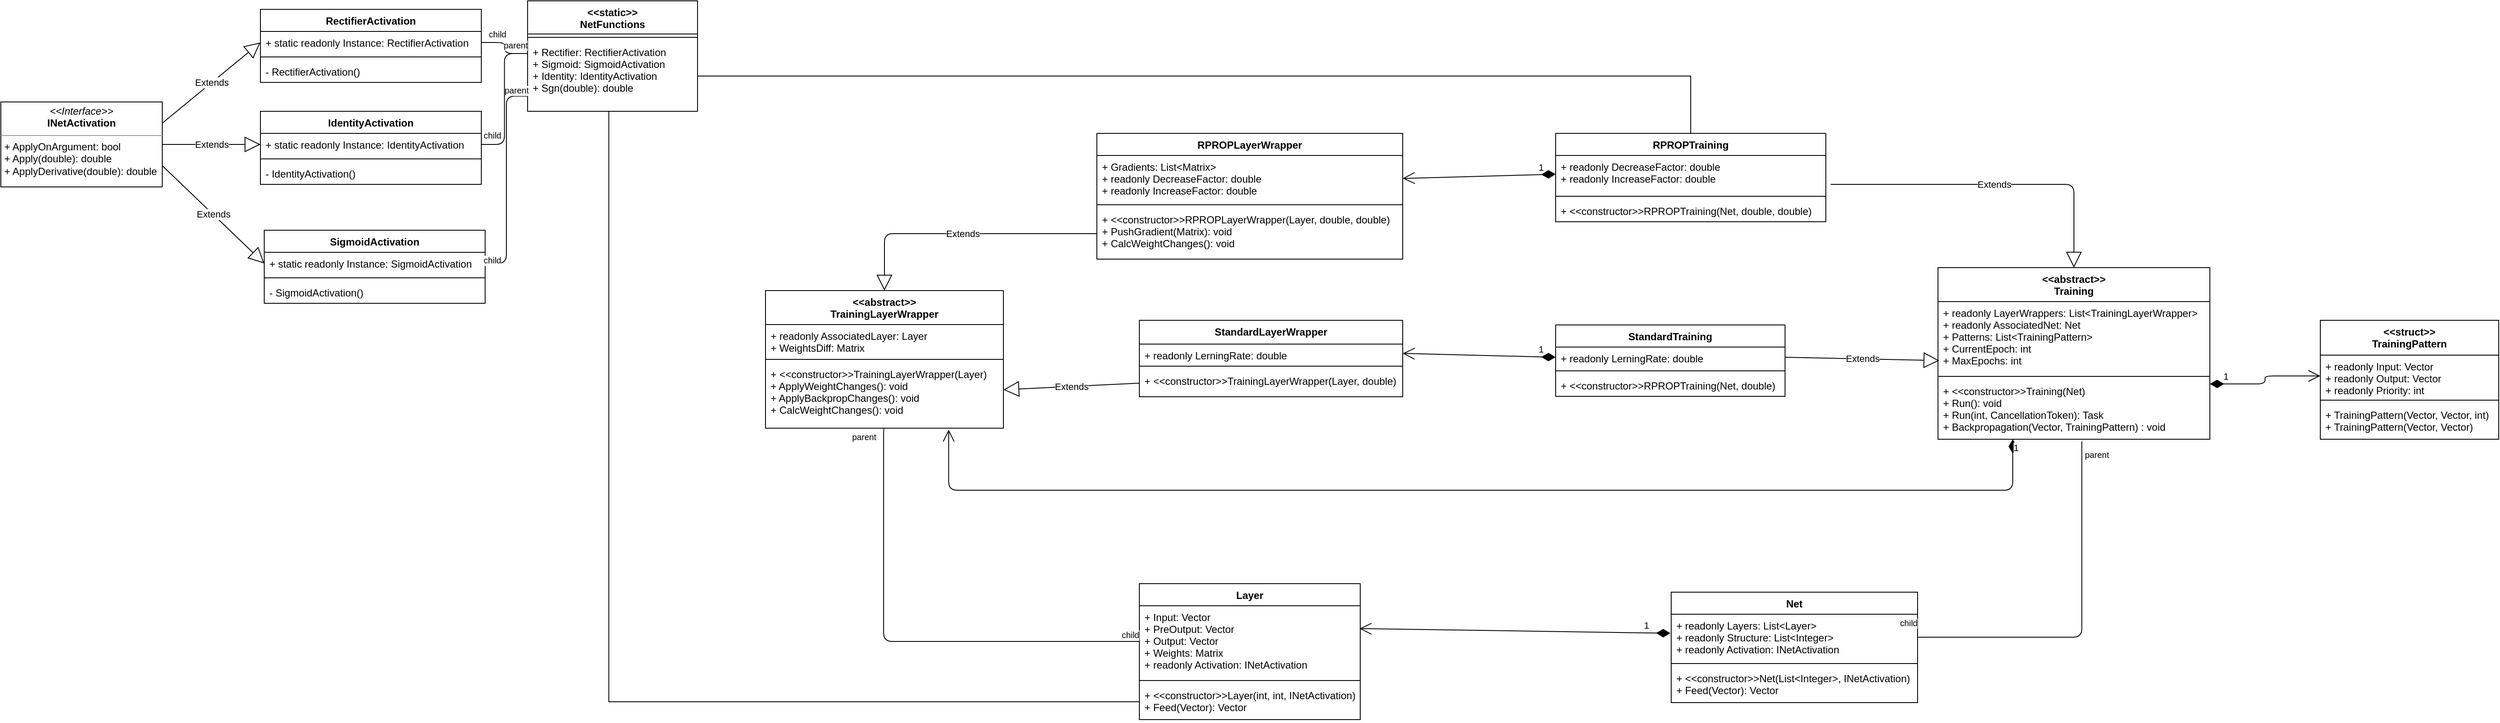 <mxfile version="12.4.2" type="device" pages="1"><diagram id="gaZYu4Hf3uu8DKzVPbuM" name="Page-1"><mxGraphModel dx="2422" dy="483" grid="1" gridSize="10" guides="1" tooltips="1" connect="1" arrows="1" fold="1" page="1" pageScale="1" pageWidth="827" pageHeight="1169" math="0" shadow="0"><root><mxCell id="0"/><mxCell id="1" parent="0"/><mxCell id="vXq7QeVqDX72mNbX5AfL-1" value="Layer" style="swimlane;fontStyle=1;align=center;verticalAlign=top;childLayout=stackLayout;horizontal=1;startSize=26;horizontalStack=0;resizeParent=1;resizeParentMax=0;resizeLast=0;collapsible=1;marginBottom=0;" parent="1" vertex="1"><mxGeometry x="-90" y="740" width="260" height="160" as="geometry"/></mxCell><mxCell id="vXq7QeVqDX72mNbX5AfL-2" value="+ Input: Vector&#10;+ PreOutput: Vector&#10;+ Output: Vector&#10;+ Weights: Matrix&#10;+ readonly Activation: INetActivation" style="text;strokeColor=none;fillColor=none;align=left;verticalAlign=top;spacingLeft=4;spacingRight=4;overflow=hidden;rotatable=0;points=[[0,0.5],[1,0.5]];portConstraint=eastwest;" parent="vXq7QeVqDX72mNbX5AfL-1" vertex="1"><mxGeometry y="26" width="260" height="84" as="geometry"/></mxCell><mxCell id="vXq7QeVqDX72mNbX5AfL-3" value="" style="line;strokeWidth=1;fillColor=none;align=left;verticalAlign=middle;spacingTop=-1;spacingLeft=3;spacingRight=3;rotatable=0;labelPosition=right;points=[];portConstraint=eastwest;" parent="vXq7QeVqDX72mNbX5AfL-1" vertex="1"><mxGeometry y="110" width="260" height="8" as="geometry"/></mxCell><mxCell id="vXq7QeVqDX72mNbX5AfL-4" value="+ &lt;&lt;constructor&gt;&gt;Layer(int, int, INetActivation)&#10;+ Feed(Vector): Vector" style="text;strokeColor=none;fillColor=none;align=left;verticalAlign=top;spacingLeft=4;spacingRight=4;overflow=hidden;rotatable=0;points=[[0,0.5],[1,0.5]];portConstraint=eastwest;" parent="vXq7QeVqDX72mNbX5AfL-1" vertex="1"><mxGeometry y="118" width="260" height="42" as="geometry"/></mxCell><mxCell id="vXq7QeVqDX72mNbX5AfL-5" value="Net" style="swimlane;fontStyle=1;align=center;verticalAlign=top;childLayout=stackLayout;horizontal=1;startSize=26;horizontalStack=0;resizeParent=1;resizeParentMax=0;resizeLast=0;collapsible=1;marginBottom=0;" parent="1" vertex="1"><mxGeometry x="536.0" y="750" width="290" height="130" as="geometry"/></mxCell><mxCell id="vXq7QeVqDX72mNbX5AfL-6" value="+ readonly Layers: List&lt;Layer&gt;&#10;+ readonly Structure: List&lt;Integer&gt;&#10;+ readonly Activation: INetActivation" style="text;strokeColor=none;fillColor=none;align=left;verticalAlign=top;spacingLeft=4;spacingRight=4;overflow=hidden;rotatable=0;points=[[0,0.5],[1,0.5]];portConstraint=eastwest;" parent="vXq7QeVqDX72mNbX5AfL-5" vertex="1"><mxGeometry y="26" width="290" height="54" as="geometry"/></mxCell><mxCell id="vXq7QeVqDX72mNbX5AfL-7" value="" style="line;strokeWidth=1;fillColor=none;align=left;verticalAlign=middle;spacingTop=-1;spacingLeft=3;spacingRight=3;rotatable=0;labelPosition=right;points=[];portConstraint=eastwest;" parent="vXq7QeVqDX72mNbX5AfL-5" vertex="1"><mxGeometry y="80" width="290" height="8" as="geometry"/></mxCell><mxCell id="vXq7QeVqDX72mNbX5AfL-8" value="+ &lt;&lt;constructor&gt;&gt;Net(List&lt;Integer&gt;, INetActivation)&#10;+ Feed(Vector): Vector" style="text;strokeColor=none;fillColor=none;align=left;verticalAlign=top;spacingLeft=4;spacingRight=4;overflow=hidden;rotatable=0;points=[[0,0.5],[1,0.5]];portConstraint=eastwest;" parent="vXq7QeVqDX72mNbX5AfL-5" vertex="1"><mxGeometry y="88" width="290" height="42" as="geometry"/></mxCell><mxCell id="vXq7QeVqDX72mNbX5AfL-10" value="1" style="endArrow=open;html=1;endSize=12;startArrow=diamondThin;startSize=14;startFill=1;align=left;verticalAlign=bottom;exitX=-0.003;exitY=0.414;exitDx=0;exitDy=0;entryX=0.997;entryY=0.32;entryDx=0;entryDy=0;entryPerimeter=0;exitPerimeter=0;" parent="1" source="vXq7QeVqDX72mNbX5AfL-6" target="vXq7QeVqDX72mNbX5AfL-2" edge="1"><mxGeometry x="-0.82" relative="1" as="geometry"><mxPoint x="590" y="450" as="sourcePoint"/><mxPoint x="230" y="740" as="targetPoint"/><mxPoint as="offset"/></mxGeometry></mxCell><mxCell id="vXq7QeVqDX72mNbX5AfL-11" value="&lt;&lt;abstract&gt;&gt;&#10;Training" style="swimlane;fontStyle=1;align=center;verticalAlign=top;childLayout=stackLayout;horizontal=1;startSize=40;horizontalStack=0;resizeParent=1;resizeParentMax=0;resizeLast=0;collapsible=1;marginBottom=0;" parent="1" vertex="1"><mxGeometry x="850" y="368" width="320" height="202" as="geometry"/></mxCell><mxCell id="vXq7QeVqDX72mNbX5AfL-12" value="+ readonly LayerWrappers: List&lt;TrainingLayerWrapper&gt;&#10;+ readonly AssociatedNet: Net&#10;+ Patterns: List&lt;TrainingPattern&gt;&#10;+ CurrentEpoch: int&#10;+ MaxEpochs: int" style="text;strokeColor=none;fillColor=none;align=left;verticalAlign=top;spacingLeft=4;spacingRight=4;overflow=hidden;rotatable=0;points=[[0,0.5],[1,0.5]];portConstraint=eastwest;" parent="vXq7QeVqDX72mNbX5AfL-11" vertex="1"><mxGeometry y="40" width="320" height="84" as="geometry"/></mxCell><mxCell id="vXq7QeVqDX72mNbX5AfL-13" value="" style="line;strokeWidth=1;fillColor=none;align=left;verticalAlign=middle;spacingTop=-1;spacingLeft=3;spacingRight=3;rotatable=0;labelPosition=right;points=[];portConstraint=eastwest;" parent="vXq7QeVqDX72mNbX5AfL-11" vertex="1"><mxGeometry y="124" width="320" height="8" as="geometry"/></mxCell><mxCell id="vXq7QeVqDX72mNbX5AfL-14" value="+ &lt;&lt;constructor&gt;&gt;Training(Net)&#10;+ Run(): void&#10;+ Run(int, CancellationToken): Task&#10;+ Backpropagation(Vector, TrainingPattern) : void" style="text;strokeColor=none;fillColor=none;align=left;verticalAlign=top;spacingLeft=4;spacingRight=4;overflow=hidden;rotatable=0;points=[[0,0.5],[1,0.5]];portConstraint=eastwest;fontStyle=0" parent="vXq7QeVqDX72mNbX5AfL-11" vertex="1"><mxGeometry y="132" width="320" height="70" as="geometry"/></mxCell><mxCell id="vXq7QeVqDX72mNbX5AfL-16" value="" style="endArrow=none;html=1;entryX=1;entryY=0.5;entryDx=0;entryDy=0;edgeStyle=orthogonalEdgeStyle;exitX=0.529;exitY=1.038;exitDx=0;exitDy=0;exitPerimeter=0;elbow=vertical;" parent="1" target="vXq7QeVqDX72mNbX5AfL-6" edge="1" source="vXq7QeVqDX72mNbX5AfL-14"><mxGeometry relative="1" as="geometry"><mxPoint x="493" y="584" as="sourcePoint"/><mxPoint x="440" y="290" as="targetPoint"/><Array as="points"><mxPoint x="1019" y="803"/></Array></mxGeometry></mxCell><mxCell id="vXq7QeVqDX72mNbX5AfL-17" value="parent" style="resizable=0;html=1;align=left;verticalAlign=bottom;labelBackgroundColor=#ffffff;fontSize=10;" parent="vXq7QeVqDX72mNbX5AfL-16" connectable="0" vertex="1"><mxGeometry x="-1" relative="1" as="geometry"><mxPoint x="2" y="24" as="offset"/></mxGeometry></mxCell><mxCell id="vXq7QeVqDX72mNbX5AfL-18" value="child" style="resizable=0;html=1;align=right;verticalAlign=bottom;labelBackgroundColor=#ffffff;fontSize=10;" parent="vXq7QeVqDX72mNbX5AfL-16" connectable="0" vertex="1"><mxGeometry x="1" relative="1" as="geometry"><mxPoint y="-9" as="offset"/></mxGeometry></mxCell><mxCell id="vXq7QeVqDX72mNbX5AfL-25" value="&lt;&lt;struct&gt;&gt;&#10;TrainingPattern" style="swimlane;fontStyle=1;align=center;verticalAlign=top;childLayout=stackLayout;horizontal=1;startSize=41;horizontalStack=0;resizeParent=1;resizeParentMax=0;resizeLast=0;collapsible=1;marginBottom=0;" parent="1" vertex="1"><mxGeometry x="1300" y="430" width="210" height="140" as="geometry"/></mxCell><mxCell id="vXq7QeVqDX72mNbX5AfL-26" value="+ readonly Input: Vector&#10;+ readonly Output: Vector&#10;+ readonly Priority: int" style="text;strokeColor=none;fillColor=none;align=left;verticalAlign=top;spacingLeft=4;spacingRight=4;overflow=hidden;rotatable=0;points=[[0,0.5],[1,0.5]];portConstraint=eastwest;" parent="vXq7QeVqDX72mNbX5AfL-25" vertex="1"><mxGeometry y="41" width="210" height="49" as="geometry"/></mxCell><mxCell id="vXq7QeVqDX72mNbX5AfL-27" value="" style="line;strokeWidth=1;fillColor=none;align=left;verticalAlign=middle;spacingTop=-1;spacingLeft=3;spacingRight=3;rotatable=0;labelPosition=right;points=[];portConstraint=eastwest;" parent="vXq7QeVqDX72mNbX5AfL-25" vertex="1"><mxGeometry y="90" width="210" height="8" as="geometry"/></mxCell><mxCell id="vXq7QeVqDX72mNbX5AfL-28" value="+ TrainingPattern(Vector, Vector, int)&#10;+ TrainingPattern(Vector, Vector)" style="text;strokeColor=none;fillColor=none;align=left;verticalAlign=top;spacingLeft=4;spacingRight=4;overflow=hidden;rotatable=0;points=[[0,0.5],[1,0.5]];portConstraint=eastwest;" parent="vXq7QeVqDX72mNbX5AfL-25" vertex="1"><mxGeometry y="98" width="210" height="42" as="geometry"/></mxCell><mxCell id="vXq7QeVqDX72mNbX5AfL-29" value="1" style="endArrow=open;html=1;endSize=12;startArrow=diamondThin;startSize=14;startFill=1;edgeStyle=orthogonalEdgeStyle;align=left;verticalAlign=bottom;exitX=1;exitY=1.154;exitDx=0;exitDy=0;entryX=0;entryY=0.5;entryDx=0;entryDy=0;exitPerimeter=0;" parent="1" source="vXq7QeVqDX72mNbX5AfL-12" target="vXq7QeVqDX72mNbX5AfL-26" edge="1"><mxGeometry x="-0.8" relative="1" as="geometry"><mxPoint x="300" y="280" as="sourcePoint"/><mxPoint x="460" y="280" as="targetPoint"/><mxPoint as="offset"/></mxGeometry></mxCell><mxCell id="vXq7QeVqDX72mNbX5AfL-30" value="&lt;&lt;static&gt;&gt;&#10;NetFunctions" style="swimlane;fontStyle=1;align=center;verticalAlign=top;childLayout=stackLayout;horizontal=1;startSize=39;horizontalStack=0;resizeParent=1;resizeParentMax=0;resizeLast=0;collapsible=1;marginBottom=0;" parent="1" vertex="1"><mxGeometry x="-810" y="54" width="200" height="130" as="geometry"/></mxCell><mxCell id="vXq7QeVqDX72mNbX5AfL-32" value="" style="line;strokeWidth=1;fillColor=none;align=left;verticalAlign=middle;spacingTop=-1;spacingLeft=3;spacingRight=3;rotatable=0;labelPosition=right;points=[];portConstraint=eastwest;" parent="vXq7QeVqDX72mNbX5AfL-30" vertex="1"><mxGeometry y="39" width="200" height="8" as="geometry"/></mxCell><mxCell id="vXq7QeVqDX72mNbX5AfL-33" value="+ Rectifier: RectifierActivation&#10;+ Sigmoid: SigmoidActivation&#10;+ Identity: IdentityActivation&#10;+ Sgn(double): double" style="text;strokeColor=none;fillColor=none;align=left;verticalAlign=top;spacingLeft=4;spacingRight=4;overflow=hidden;rotatable=0;points=[[0,0.5],[1,0.5]];portConstraint=eastwest;" parent="vXq7QeVqDX72mNbX5AfL-30" vertex="1"><mxGeometry y="47" width="200" height="83" as="geometry"/></mxCell><mxCell id="vXq7QeVqDX72mNbX5AfL-34" style="edgeStyle=orthogonalEdgeStyle;rounded=0;orthogonalLoop=1;jettySize=auto;html=1;exitX=0.478;exitY=1;exitDx=0;exitDy=0;endArrow=none;endFill=0;exitPerimeter=0;entryX=0;entryY=0.5;entryDx=0;entryDy=0;" parent="1" source="vXq7QeVqDX72mNbX5AfL-33" target="vXq7QeVqDX72mNbX5AfL-4" edge="1"><mxGeometry relative="1" as="geometry"/></mxCell><mxCell id="vXq7QeVqDX72mNbX5AfL-35" style="rounded=0;orthogonalLoop=1;jettySize=auto;html=1;exitX=1;exitY=0.5;exitDx=0;exitDy=0;entryX=0.5;entryY=0;entryDx=0;entryDy=0;endArrow=none;endFill=0;edgeStyle=orthogonalEdgeStyle;elbow=vertical;" parent="1" source="vXq7QeVqDX72mNbX5AfL-33" target="rq-l0ZMGLIVpPo50TnEJ-20" edge="1"><mxGeometry relative="1" as="geometry"/></mxCell><mxCell id="ixTRFBnNoeSqY_DVNt80-9" value="&lt;&lt;abstract&gt;&gt;&#10;TrainingLayerWrapper" style="swimlane;fontStyle=1;align=center;verticalAlign=top;childLayout=stackLayout;horizontal=1;startSize=40;horizontalStack=0;resizeParent=1;resizeParentMax=0;resizeLast=0;collapsible=1;marginBottom=0;" parent="1" vertex="1"><mxGeometry x="-530" y="395" width="280" height="162" as="geometry"/></mxCell><mxCell id="ixTRFBnNoeSqY_DVNt80-10" value="+ readonly AssociatedLayer: Layer&#10;+ WeightsDiff: Matrix" style="text;strokeColor=none;fillColor=none;align=left;verticalAlign=top;spacingLeft=4;spacingRight=4;overflow=hidden;rotatable=0;points=[[0,0.5],[1,0.5]];portConstraint=eastwest;" parent="ixTRFBnNoeSqY_DVNt80-9" vertex="1"><mxGeometry y="40" width="280" height="37" as="geometry"/></mxCell><mxCell id="ixTRFBnNoeSqY_DVNt80-11" value="" style="line;strokeWidth=1;fillColor=none;align=left;verticalAlign=middle;spacingTop=-1;spacingLeft=3;spacingRight=3;rotatable=0;labelPosition=right;points=[];portConstraint=eastwest;" parent="ixTRFBnNoeSqY_DVNt80-9" vertex="1"><mxGeometry y="77" width="280" height="8" as="geometry"/></mxCell><mxCell id="ixTRFBnNoeSqY_DVNt80-12" value="+ &lt;&lt;constructor&gt;&gt;TrainingLayerWrapper(Layer)&#10;+ ApplyWeightChanges(): void&#10;+ ApplyBackpropChanges(): void&#10;+ CalcWeightChanges(): void" style="text;strokeColor=none;fillColor=none;align=left;verticalAlign=top;spacingLeft=4;spacingRight=4;overflow=hidden;rotatable=0;points=[[0,0.5],[1,0.5]];portConstraint=eastwest;" parent="ixTRFBnNoeSqY_DVNt80-9" vertex="1"><mxGeometry y="85" width="280" height="77" as="geometry"/></mxCell><mxCell id="ixTRFBnNoeSqY_DVNt80-13" value="1" style="endArrow=open;html=1;endSize=12;startArrow=diamondThin;startSize=14;startFill=1;align=left;verticalAlign=bottom;entryX=0.77;entryY=1.022;entryDx=0;entryDy=0;entryPerimeter=0;edgeStyle=orthogonalEdgeStyle;" parent="1" source="vXq7QeVqDX72mNbX5AfL-14" target="ixTRFBnNoeSqY_DVNt80-12" edge="1"><mxGeometry x="-0.973" relative="1" as="geometry"><mxPoint x="410" y="340" as="sourcePoint"/><mxPoint x="290" y="390" as="targetPoint"/><mxPoint x="-1" as="offset"/><Array as="points"><mxPoint x="938" y="630"/><mxPoint x="-314" y="630"/></Array></mxGeometry></mxCell><mxCell id="rq-l0ZMGLIVpPo50TnEJ-1" value="" style="endArrow=none;html=1;entryX=0;entryY=0.5;entryDx=0;entryDy=0;exitX=0.5;exitY=1;exitDx=0;exitDy=0;exitPerimeter=0;edgeStyle=orthogonalEdgeStyle;" parent="1" source="ixTRFBnNoeSqY_DVNt80-12" target="vXq7QeVqDX72mNbX5AfL-2" edge="1"><mxGeometry relative="1" as="geometry"><mxPoint x="170" y="563" as="sourcePoint"/><mxPoint x="220" y="650" as="targetPoint"/><Array as="points"><mxPoint x="-391" y="808"/></Array></mxGeometry></mxCell><mxCell id="rq-l0ZMGLIVpPo50TnEJ-2" value="parent" style="resizable=0;html=1;align=left;verticalAlign=bottom;labelBackgroundColor=#ffffff;fontSize=10;" parent="rq-l0ZMGLIVpPo50TnEJ-1" connectable="0" vertex="1"><mxGeometry x="-1" relative="1" as="geometry"><mxPoint x="-40" y="18" as="offset"/></mxGeometry></mxCell><mxCell id="rq-l0ZMGLIVpPo50TnEJ-3" value="child" style="resizable=0;html=1;align=right;verticalAlign=bottom;labelBackgroundColor=#ffffff;fontSize=10;" parent="rq-l0ZMGLIVpPo50TnEJ-1" connectable="0" vertex="1"><mxGeometry x="1" relative="1" as="geometry"/></mxCell><mxCell id="rq-l0ZMGLIVpPo50TnEJ-4" value="RPROPLayerWrapper" style="swimlane;fontStyle=1;align=center;verticalAlign=top;childLayout=stackLayout;horizontal=1;startSize=26;horizontalStack=0;resizeParent=1;resizeParentMax=0;resizeLast=0;collapsible=1;marginBottom=0;" parent="1" vertex="1"><mxGeometry x="-140" y="210" width="360" height="148" as="geometry"/></mxCell><mxCell id="rq-l0ZMGLIVpPo50TnEJ-5" value="+ Gradients: List&lt;Matrix&gt;&#10;+ readonly DecreaseFactor: double&#10;+ readonly IncreaseFactor: double" style="text;strokeColor=none;fillColor=none;align=left;verticalAlign=top;spacingLeft=4;spacingRight=4;overflow=hidden;rotatable=0;points=[[0,0.5],[1,0.5]];portConstraint=eastwest;" parent="rq-l0ZMGLIVpPo50TnEJ-4" vertex="1"><mxGeometry y="26" width="360" height="54" as="geometry"/></mxCell><mxCell id="rq-l0ZMGLIVpPo50TnEJ-6" value="" style="line;strokeWidth=1;fillColor=none;align=left;verticalAlign=middle;spacingTop=-1;spacingLeft=3;spacingRight=3;rotatable=0;labelPosition=right;points=[];portConstraint=eastwest;" parent="rq-l0ZMGLIVpPo50TnEJ-4" vertex="1"><mxGeometry y="80" width="360" height="8" as="geometry"/></mxCell><mxCell id="rq-l0ZMGLIVpPo50TnEJ-7" value="+ &lt;&lt;constructor&gt;&gt;RPROPLayerWrapper(Layer, double, double)&#10;+ PushGradient(Matrix): void&#10;+ CalcWeightChanges(): void" style="text;strokeColor=none;fillColor=none;align=left;verticalAlign=top;spacingLeft=4;spacingRight=4;overflow=hidden;rotatable=0;points=[[0,0.5],[1,0.5]];portConstraint=eastwest;" parent="rq-l0ZMGLIVpPo50TnEJ-4" vertex="1"><mxGeometry y="88" width="360" height="60" as="geometry"/></mxCell><mxCell id="rq-l0ZMGLIVpPo50TnEJ-8" value="Extends" style="endArrow=block;endSize=16;endFill=0;html=1;exitX=0;exitY=0.5;exitDx=0;exitDy=0;entryX=0.5;entryY=0;entryDx=0;entryDy=0;edgeStyle=orthogonalEdgeStyle;" parent="1" source="rq-l0ZMGLIVpPo50TnEJ-7" target="ixTRFBnNoeSqY_DVNt80-9" edge="1"><mxGeometry width="160" relative="1" as="geometry"><mxPoint x="80" y="440" as="sourcePoint"/><mxPoint x="240" y="440" as="targetPoint"/></mxGeometry></mxCell><mxCell id="rq-l0ZMGLIVpPo50TnEJ-20" value="RPROPTraining&#10;" style="swimlane;fontStyle=1;align=center;verticalAlign=top;childLayout=stackLayout;horizontal=1;startSize=26;horizontalStack=0;resizeParent=1;resizeParentMax=0;resizeLast=0;collapsible=1;marginBottom=0;" parent="1" vertex="1"><mxGeometry x="400" y="210" width="318" height="104" as="geometry"/></mxCell><mxCell id="rq-l0ZMGLIVpPo50TnEJ-21" value="+ readonly DecreaseFactor: double&#10;+ readonly IncreaseFactor: double" style="text;strokeColor=none;fillColor=none;align=left;verticalAlign=top;spacingLeft=4;spacingRight=4;overflow=hidden;rotatable=0;points=[[0,0.5],[1,0.5]];portConstraint=eastwest;" parent="rq-l0ZMGLIVpPo50TnEJ-20" vertex="1"><mxGeometry y="26" width="318" height="44" as="geometry"/></mxCell><mxCell id="rq-l0ZMGLIVpPo50TnEJ-22" value="" style="line;strokeWidth=1;fillColor=none;align=left;verticalAlign=middle;spacingTop=-1;spacingLeft=3;spacingRight=3;rotatable=0;labelPosition=right;points=[];portConstraint=eastwest;" parent="rq-l0ZMGLIVpPo50TnEJ-20" vertex="1"><mxGeometry y="70" width="318" height="8" as="geometry"/></mxCell><mxCell id="rq-l0ZMGLIVpPo50TnEJ-23" value="+ &lt;&lt;constructor&gt;&gt;RPROPTraining(Net, double, double)" style="text;strokeColor=none;fillColor=none;align=left;verticalAlign=top;spacingLeft=4;spacingRight=4;overflow=hidden;rotatable=0;points=[[0,0.5],[1,0.5]];portConstraint=eastwest;" parent="rq-l0ZMGLIVpPo50TnEJ-20" vertex="1"><mxGeometry y="78" width="318" height="26" as="geometry"/></mxCell><mxCell id="rq-l0ZMGLIVpPo50TnEJ-25" value="Extends" style="endArrow=block;endSize=16;endFill=0;html=1;exitX=1.018;exitY=0.773;exitDx=0;exitDy=0;exitPerimeter=0;entryX=0.5;entryY=0;entryDx=0;entryDy=0;edgeStyle=orthogonalEdgeStyle;" parent="1" source="rq-l0ZMGLIVpPo50TnEJ-21" target="vXq7QeVqDX72mNbX5AfL-11" edge="1"><mxGeometry width="160" relative="1" as="geometry"><mxPoint x="500" y="410" as="sourcePoint"/><mxPoint x="660" y="410" as="targetPoint"/></mxGeometry></mxCell><mxCell id="lGBK88vfUgD1tspB-Eyf-3" value="1" style="endArrow=open;html=1;endSize=12;startArrow=diamondThin;startSize=14;startFill=1;align=left;verticalAlign=bottom;entryX=1;entryY=0.5;entryDx=0;entryDy=0;exitX=0;exitY=0.5;exitDx=0;exitDy=0;" parent="1" target="rq-l0ZMGLIVpPo50TnEJ-5" edge="1" source="rq-l0ZMGLIVpPo50TnEJ-21"><mxGeometry x="-0.755" relative="1" as="geometry"><mxPoint x="347" y="322" as="sourcePoint"/><mxPoint x="140" y="343.522" as="targetPoint"/><mxPoint as="offset"/></mxGeometry></mxCell><mxCell id="E30LZlL5xqV4fR_MORFT-1" value="&lt;p style=&quot;margin: 0px ; margin-top: 4px ; text-align: center&quot;&gt;&lt;i&gt;&amp;lt;&amp;lt;Interface&amp;gt;&amp;gt;&lt;/i&gt;&lt;br&gt;&lt;b&gt;INetActivation&lt;/b&gt;&lt;/p&gt;&lt;hr size=&quot;1&quot;&gt;&lt;p style=&quot;margin: 0px ; margin-left: 4px&quot;&gt;&lt;span&gt;+ ApplyOnArgument: bool&lt;/span&gt;&lt;/p&gt;&lt;p style=&quot;margin: 0px ; margin-left: 4px&quot;&gt;&lt;span&gt;+ Apply(double): double&lt;/span&gt;&lt;/p&gt;&lt;p style=&quot;margin: 0px ; margin-left: 4px&quot;&gt;&lt;span&gt;+ ApplyDerivative(double): double&lt;/span&gt;&lt;/p&gt;" style="verticalAlign=top;align=left;overflow=fill;fontSize=12;fontFamily=Helvetica;html=1;" parent="1" vertex="1"><mxGeometry x="-1430" y="173" width="190" height="100" as="geometry"/></mxCell><mxCell id="E30LZlL5xqV4fR_MORFT-7" value="RectifierActivation" style="swimlane;fontStyle=1;align=center;verticalAlign=top;childLayout=stackLayout;horizontal=1;startSize=26;horizontalStack=0;resizeParent=1;resizeParentMax=0;resizeLast=0;collapsible=1;marginBottom=0;" parent="1" vertex="1"><mxGeometry x="-1124.5" y="64" width="260" height="86" as="geometry"/></mxCell><mxCell id="E30LZlL5xqV4fR_MORFT-8" value="+ static readonly Instance: RectifierActivation" style="text;strokeColor=none;fillColor=none;align=left;verticalAlign=top;spacingLeft=4;spacingRight=4;overflow=hidden;rotatable=0;points=[[0,0.5],[1,0.5]];portConstraint=eastwest;" parent="E30LZlL5xqV4fR_MORFT-7" vertex="1"><mxGeometry y="26" width="260" height="26" as="geometry"/></mxCell><mxCell id="E30LZlL5xqV4fR_MORFT-9" value="" style="line;strokeWidth=1;fillColor=none;align=left;verticalAlign=middle;spacingTop=-1;spacingLeft=3;spacingRight=3;rotatable=0;labelPosition=right;points=[];portConstraint=eastwest;" parent="E30LZlL5xqV4fR_MORFT-7" vertex="1"><mxGeometry y="52" width="260" height="8" as="geometry"/></mxCell><mxCell id="E30LZlL5xqV4fR_MORFT-10" value="- RectifierActivation()" style="text;strokeColor=none;fillColor=none;align=left;verticalAlign=top;spacingLeft=4;spacingRight=4;overflow=hidden;rotatable=0;points=[[0,0.5],[1,0.5]];portConstraint=eastwest;" parent="E30LZlL5xqV4fR_MORFT-7" vertex="1"><mxGeometry y="60" width="260" height="26" as="geometry"/></mxCell><mxCell id="E30LZlL5xqV4fR_MORFT-11" value="SigmoidActivation" style="swimlane;fontStyle=1;align=center;verticalAlign=top;childLayout=stackLayout;horizontal=1;startSize=26;horizontalStack=0;resizeParent=1;resizeParentMax=0;resizeLast=0;collapsible=1;marginBottom=0;" parent="1" vertex="1"><mxGeometry x="-1120" y="324" width="260" height="86" as="geometry"/></mxCell><mxCell id="E30LZlL5xqV4fR_MORFT-12" value="+ static readonly Instance: SigmoidActivation" style="text;strokeColor=none;fillColor=none;align=left;verticalAlign=top;spacingLeft=4;spacingRight=4;overflow=hidden;rotatable=0;points=[[0,0.5],[1,0.5]];portConstraint=eastwest;" parent="E30LZlL5xqV4fR_MORFT-11" vertex="1"><mxGeometry y="26" width="260" height="26" as="geometry"/></mxCell><mxCell id="E30LZlL5xqV4fR_MORFT-13" value="" style="line;strokeWidth=1;fillColor=none;align=left;verticalAlign=middle;spacingTop=-1;spacingLeft=3;spacingRight=3;rotatable=0;labelPosition=right;points=[];portConstraint=eastwest;" parent="E30LZlL5xqV4fR_MORFT-11" vertex="1"><mxGeometry y="52" width="260" height="8" as="geometry"/></mxCell><mxCell id="E30LZlL5xqV4fR_MORFT-14" value="- SigmoidActivation()" style="text;strokeColor=none;fillColor=none;align=left;verticalAlign=top;spacingLeft=4;spacingRight=4;overflow=hidden;rotatable=0;points=[[0,0.5],[1,0.5]];portConstraint=eastwest;" parent="E30LZlL5xqV4fR_MORFT-11" vertex="1"><mxGeometry y="60" width="260" height="26" as="geometry"/></mxCell><mxCell id="E30LZlL5xqV4fR_MORFT-15" value="Extends" style="endArrow=block;endSize=16;endFill=0;html=1;exitX=1;exitY=0.25;exitDx=0;exitDy=0;entryX=0;entryY=0.5;entryDx=0;entryDy=0;" parent="1" source="E30LZlL5xqV4fR_MORFT-1" target="E30LZlL5xqV4fR_MORFT-8" edge="1"><mxGeometry width="160" relative="1" as="geometry"><mxPoint x="-1207.5" y="160" as="sourcePoint"/><mxPoint x="-1080" y="84" as="targetPoint"/></mxGeometry></mxCell><mxCell id="E30LZlL5xqV4fR_MORFT-16" value="Extends" style="endArrow=block;endSize=16;endFill=0;html=1;exitX=1;exitY=0.75;exitDx=0;exitDy=0;entryX=0;entryY=0.5;entryDx=0;entryDy=0;" parent="1" source="E30LZlL5xqV4fR_MORFT-1" target="E30LZlL5xqV4fR_MORFT-12" edge="1"><mxGeometry width="160" relative="1" as="geometry"><mxPoint x="-1207.5" y="267" as="sourcePoint"/><mxPoint x="-1047.5" y="267" as="targetPoint"/></mxGeometry></mxCell><mxCell id="E30LZlL5xqV4fR_MORFT-17" value="" style="endArrow=none;html=1;edgeStyle=orthogonalEdgeStyle;exitX=-0.007;exitY=0.181;exitDx=0;exitDy=0;exitPerimeter=0;entryX=1;entryY=0.5;entryDx=0;entryDy=0;" parent="1" source="vXq7QeVqDX72mNbX5AfL-33" target="E30LZlL5xqV4fR_MORFT-8" edge="1"><mxGeometry relative="1" as="geometry"><mxPoint x="-1040" y="364" as="sourcePoint"/><mxPoint x="-880" y="364" as="targetPoint"/></mxGeometry></mxCell><mxCell id="E30LZlL5xqV4fR_MORFT-18" value="parent" style="resizable=0;html=1;align=left;verticalAlign=bottom;labelBackgroundColor=#ffffff;fontSize=10;" parent="E30LZlL5xqV4fR_MORFT-17" connectable="0" vertex="1"><mxGeometry x="-1" relative="1" as="geometry"><mxPoint x="-29" y="-2" as="offset"/></mxGeometry></mxCell><mxCell id="E30LZlL5xqV4fR_MORFT-19" value="child" style="resizable=0;html=1;align=right;verticalAlign=bottom;labelBackgroundColor=#ffffff;fontSize=10;" parent="E30LZlL5xqV4fR_MORFT-17" connectable="0" vertex="1"><mxGeometry x="1" relative="1" as="geometry"><mxPoint x="30" y="-2" as="offset"/></mxGeometry></mxCell><mxCell id="E30LZlL5xqV4fR_MORFT-20" value="" style="endArrow=none;html=1;edgeStyle=orthogonalEdgeStyle;exitX=0.003;exitY=0.785;exitDx=0;exitDy=0;entryX=1;entryY=0.5;entryDx=0;entryDy=0;exitPerimeter=0;" parent="1" source="vXq7QeVqDX72mNbX5AfL-33" target="E30LZlL5xqV4fR_MORFT-12" edge="1"><mxGeometry relative="1" as="geometry"><mxPoint x="-850" y="344" as="sourcePoint"/><mxPoint x="-690" y="344" as="targetPoint"/></mxGeometry></mxCell><mxCell id="E30LZlL5xqV4fR_MORFT-21" value="parent" style="resizable=0;html=1;align=left;verticalAlign=bottom;labelBackgroundColor=#ffffff;fontSize=10;" parent="E30LZlL5xqV4fR_MORFT-20" connectable="0" vertex="1"><mxGeometry x="-1" relative="1" as="geometry"><mxPoint x="-30" y="1" as="offset"/></mxGeometry></mxCell><mxCell id="E30LZlL5xqV4fR_MORFT-22" value="child" style="resizable=0;html=1;align=right;verticalAlign=bottom;labelBackgroundColor=#ffffff;fontSize=10;" parent="E30LZlL5xqV4fR_MORFT-20" connectable="0" vertex="1"><mxGeometry x="1" relative="1" as="geometry"><mxPoint x="20" y="4" as="offset"/></mxGeometry></mxCell><mxCell id="E30LZlL5xqV4fR_MORFT-30" value="IdentityActivation" style="swimlane;fontStyle=1;align=center;verticalAlign=top;childLayout=stackLayout;horizontal=1;startSize=26;horizontalStack=0;resizeParent=1;resizeParentMax=0;resizeLast=0;collapsible=1;marginBottom=0;" parent="1" vertex="1"><mxGeometry x="-1124.5" y="184" width="260" height="86" as="geometry"/></mxCell><mxCell id="E30LZlL5xqV4fR_MORFT-31" value="+ static readonly Instance: IdentityActivation" style="text;strokeColor=none;fillColor=none;align=left;verticalAlign=top;spacingLeft=4;spacingRight=4;overflow=hidden;rotatable=0;points=[[0,0.5],[1,0.5]];portConstraint=eastwest;" parent="E30LZlL5xqV4fR_MORFT-30" vertex="1"><mxGeometry y="26" width="260" height="26" as="geometry"/></mxCell><mxCell id="E30LZlL5xqV4fR_MORFT-32" value="" style="line;strokeWidth=1;fillColor=none;align=left;verticalAlign=middle;spacingTop=-1;spacingLeft=3;spacingRight=3;rotatable=0;labelPosition=right;points=[];portConstraint=eastwest;" parent="E30LZlL5xqV4fR_MORFT-30" vertex="1"><mxGeometry y="52" width="260" height="8" as="geometry"/></mxCell><mxCell id="E30LZlL5xqV4fR_MORFT-33" value="- IdentityActivation()" style="text;strokeColor=none;fillColor=none;align=left;verticalAlign=top;spacingLeft=4;spacingRight=4;overflow=hidden;rotatable=0;points=[[0,0.5],[1,0.5]];portConstraint=eastwest;" parent="E30LZlL5xqV4fR_MORFT-30" vertex="1"><mxGeometry y="60" width="260" height="26" as="geometry"/></mxCell><mxCell id="E30LZlL5xqV4fR_MORFT-35" value="Extends" style="endArrow=block;endSize=16;endFill=0;html=1;exitX=1;exitY=0.5;exitDx=0;exitDy=0;entryX=0;entryY=0.5;entryDx=0;entryDy=0;" parent="1" source="E30LZlL5xqV4fR_MORFT-1" target="E30LZlL5xqV4fR_MORFT-31" edge="1"><mxGeometry width="160" relative="1" as="geometry"><mxPoint x="-1207.5" y="160" as="sourcePoint"/><mxPoint x="-1100" y="208.5" as="targetPoint"/></mxGeometry></mxCell><mxCell id="E30LZlL5xqV4fR_MORFT-37" value="" style="endArrow=none;html=1;edgeStyle=orthogonalEdgeStyle;exitX=-0.001;exitY=0.181;exitDx=0;exitDy=0;entryX=1;entryY=0.5;entryDx=0;entryDy=0;exitPerimeter=0;" parent="1" source="vXq7QeVqDX72mNbX5AfL-33" target="E30LZlL5xqV4fR_MORFT-31" edge="1"><mxGeometry relative="1" as="geometry"><mxPoint x="-810" y="74" as="sourcePoint"/><mxPoint x="-650" y="74" as="targetPoint"/></mxGeometry></mxCell><mxCell id="E30LZlL5xqV4fR_MORFT-39" value="child" style="resizable=0;html=1;align=right;verticalAlign=bottom;labelBackgroundColor=#ffffff;fontSize=10;" parent="E30LZlL5xqV4fR_MORFT-37" connectable="0" vertex="1"><mxGeometry x="1" relative="1" as="geometry"><mxPoint x="24.5" y="-3" as="offset"/></mxGeometry></mxCell><mxCell id="s7Cr78AXeqOoBnNVrIVz-2" value="StandardTraining" style="swimlane;fontStyle=1;align=center;verticalAlign=top;childLayout=stackLayout;horizontal=1;startSize=26;horizontalStack=0;resizeParent=1;resizeParentMax=0;resizeLast=0;collapsible=1;marginBottom=0;" vertex="1" parent="1"><mxGeometry x="400" y="435.5" width="270" height="84" as="geometry"/></mxCell><mxCell id="s7Cr78AXeqOoBnNVrIVz-3" value="+ readonly LerningRate: double" style="text;strokeColor=none;fillColor=none;align=left;verticalAlign=top;spacingLeft=4;spacingRight=4;overflow=hidden;rotatable=0;points=[[0,0.5],[1,0.5]];portConstraint=eastwest;" vertex="1" parent="s7Cr78AXeqOoBnNVrIVz-2"><mxGeometry y="26" width="270" height="24" as="geometry"/></mxCell><mxCell id="s7Cr78AXeqOoBnNVrIVz-4" value="" style="line;strokeWidth=1;fillColor=none;align=left;verticalAlign=middle;spacingTop=-1;spacingLeft=3;spacingRight=3;rotatable=0;labelPosition=right;points=[];portConstraint=eastwest;" vertex="1" parent="s7Cr78AXeqOoBnNVrIVz-2"><mxGeometry y="50" width="270" height="8" as="geometry"/></mxCell><mxCell id="s7Cr78AXeqOoBnNVrIVz-5" value="+ &lt;&lt;constructor&gt;&gt;RPROPTraining(Net, double)" style="text;strokeColor=none;fillColor=none;align=left;verticalAlign=top;spacingLeft=4;spacingRight=4;overflow=hidden;rotatable=0;points=[[0,0.5],[1,0.5]];portConstraint=eastwest;" vertex="1" parent="s7Cr78AXeqOoBnNVrIVz-2"><mxGeometry y="58" width="270" height="26" as="geometry"/></mxCell><mxCell id="s7Cr78AXeqOoBnNVrIVz-6" value="StandardLayerWrapper" style="swimlane;fontStyle=1;align=center;verticalAlign=top;childLayout=stackLayout;horizontal=1;startSize=28;horizontalStack=0;resizeParent=1;resizeParentMax=0;resizeLast=0;collapsible=1;marginBottom=0;" vertex="1" parent="1"><mxGeometry x="-90" y="430" width="310" height="90" as="geometry"/></mxCell><mxCell id="s7Cr78AXeqOoBnNVrIVz-7" value="+ readonly LerningRate: double" style="text;strokeColor=none;fillColor=none;align=left;verticalAlign=top;spacingLeft=4;spacingRight=4;overflow=hidden;rotatable=0;points=[[0,0.5],[1,0.5]];portConstraint=eastwest;" vertex="1" parent="s7Cr78AXeqOoBnNVrIVz-6"><mxGeometry y="28" width="310" height="22" as="geometry"/></mxCell><mxCell id="s7Cr78AXeqOoBnNVrIVz-8" value="" style="line;strokeWidth=1;fillColor=none;align=left;verticalAlign=middle;spacingTop=-1;spacingLeft=3;spacingRight=3;rotatable=0;labelPosition=right;points=[];portConstraint=eastwest;" vertex="1" parent="s7Cr78AXeqOoBnNVrIVz-6"><mxGeometry y="50" width="310" height="8" as="geometry"/></mxCell><mxCell id="s7Cr78AXeqOoBnNVrIVz-9" value="+ &lt;&lt;constructor&gt;&gt;TrainingLayerWrapper(Layer, double)&#10;" style="text;strokeColor=none;fillColor=none;align=left;verticalAlign=top;spacingLeft=4;spacingRight=4;overflow=hidden;rotatable=0;points=[[0,0.5],[1,0.5]];portConstraint=eastwest;" vertex="1" parent="s7Cr78AXeqOoBnNVrIVz-6"><mxGeometry y="58" width="310" height="32" as="geometry"/></mxCell><mxCell id="s7Cr78AXeqOoBnNVrIVz-10" value="Extends" style="endArrow=block;endSize=16;endFill=0;html=1;exitX=1;exitY=0.5;exitDx=0;exitDy=0;entryX=0.005;entryY=0.826;entryDx=0;entryDy=0;entryPerimeter=0;" edge="1" parent="1" source="s7Cr78AXeqOoBnNVrIVz-3" target="vXq7QeVqDX72mNbX5AfL-12"><mxGeometry width="160" relative="1" as="geometry"><mxPoint x="680" y="420" as="sourcePoint"/><mxPoint x="860" y="410" as="targetPoint"/></mxGeometry></mxCell><mxCell id="s7Cr78AXeqOoBnNVrIVz-11" value="Extends" style="endArrow=block;endSize=16;endFill=0;html=1;exitX=0;exitY=0.5;exitDx=0;exitDy=0;" edge="1" parent="1" source="s7Cr78AXeqOoBnNVrIVz-9" target="ixTRFBnNoeSqY_DVNt80-12"><mxGeometry width="160" relative="1" as="geometry"><mxPoint x="-120" y="560" as="sourcePoint"/><mxPoint x="40" y="560" as="targetPoint"/></mxGeometry></mxCell><mxCell id="s7Cr78AXeqOoBnNVrIVz-12" value="1" style="endArrow=open;html=1;endSize=12;startArrow=diamondThin;startSize=14;startFill=1;align=left;verticalAlign=bottom;entryX=1;entryY=0.5;entryDx=0;entryDy=0;exitX=0;exitY=0.5;exitDx=0;exitDy=0;" edge="1" parent="1" source="s7Cr78AXeqOoBnNVrIVz-3" target="s7Cr78AXeqOoBnNVrIVz-7"><mxGeometry x="-0.755" relative="1" as="geometry"><mxPoint x="360" y="520" as="sourcePoint"/><mxPoint x="250" y="499.0" as="targetPoint"/><mxPoint as="offset"/></mxGeometry></mxCell></root></mxGraphModel></diagram></mxfile>